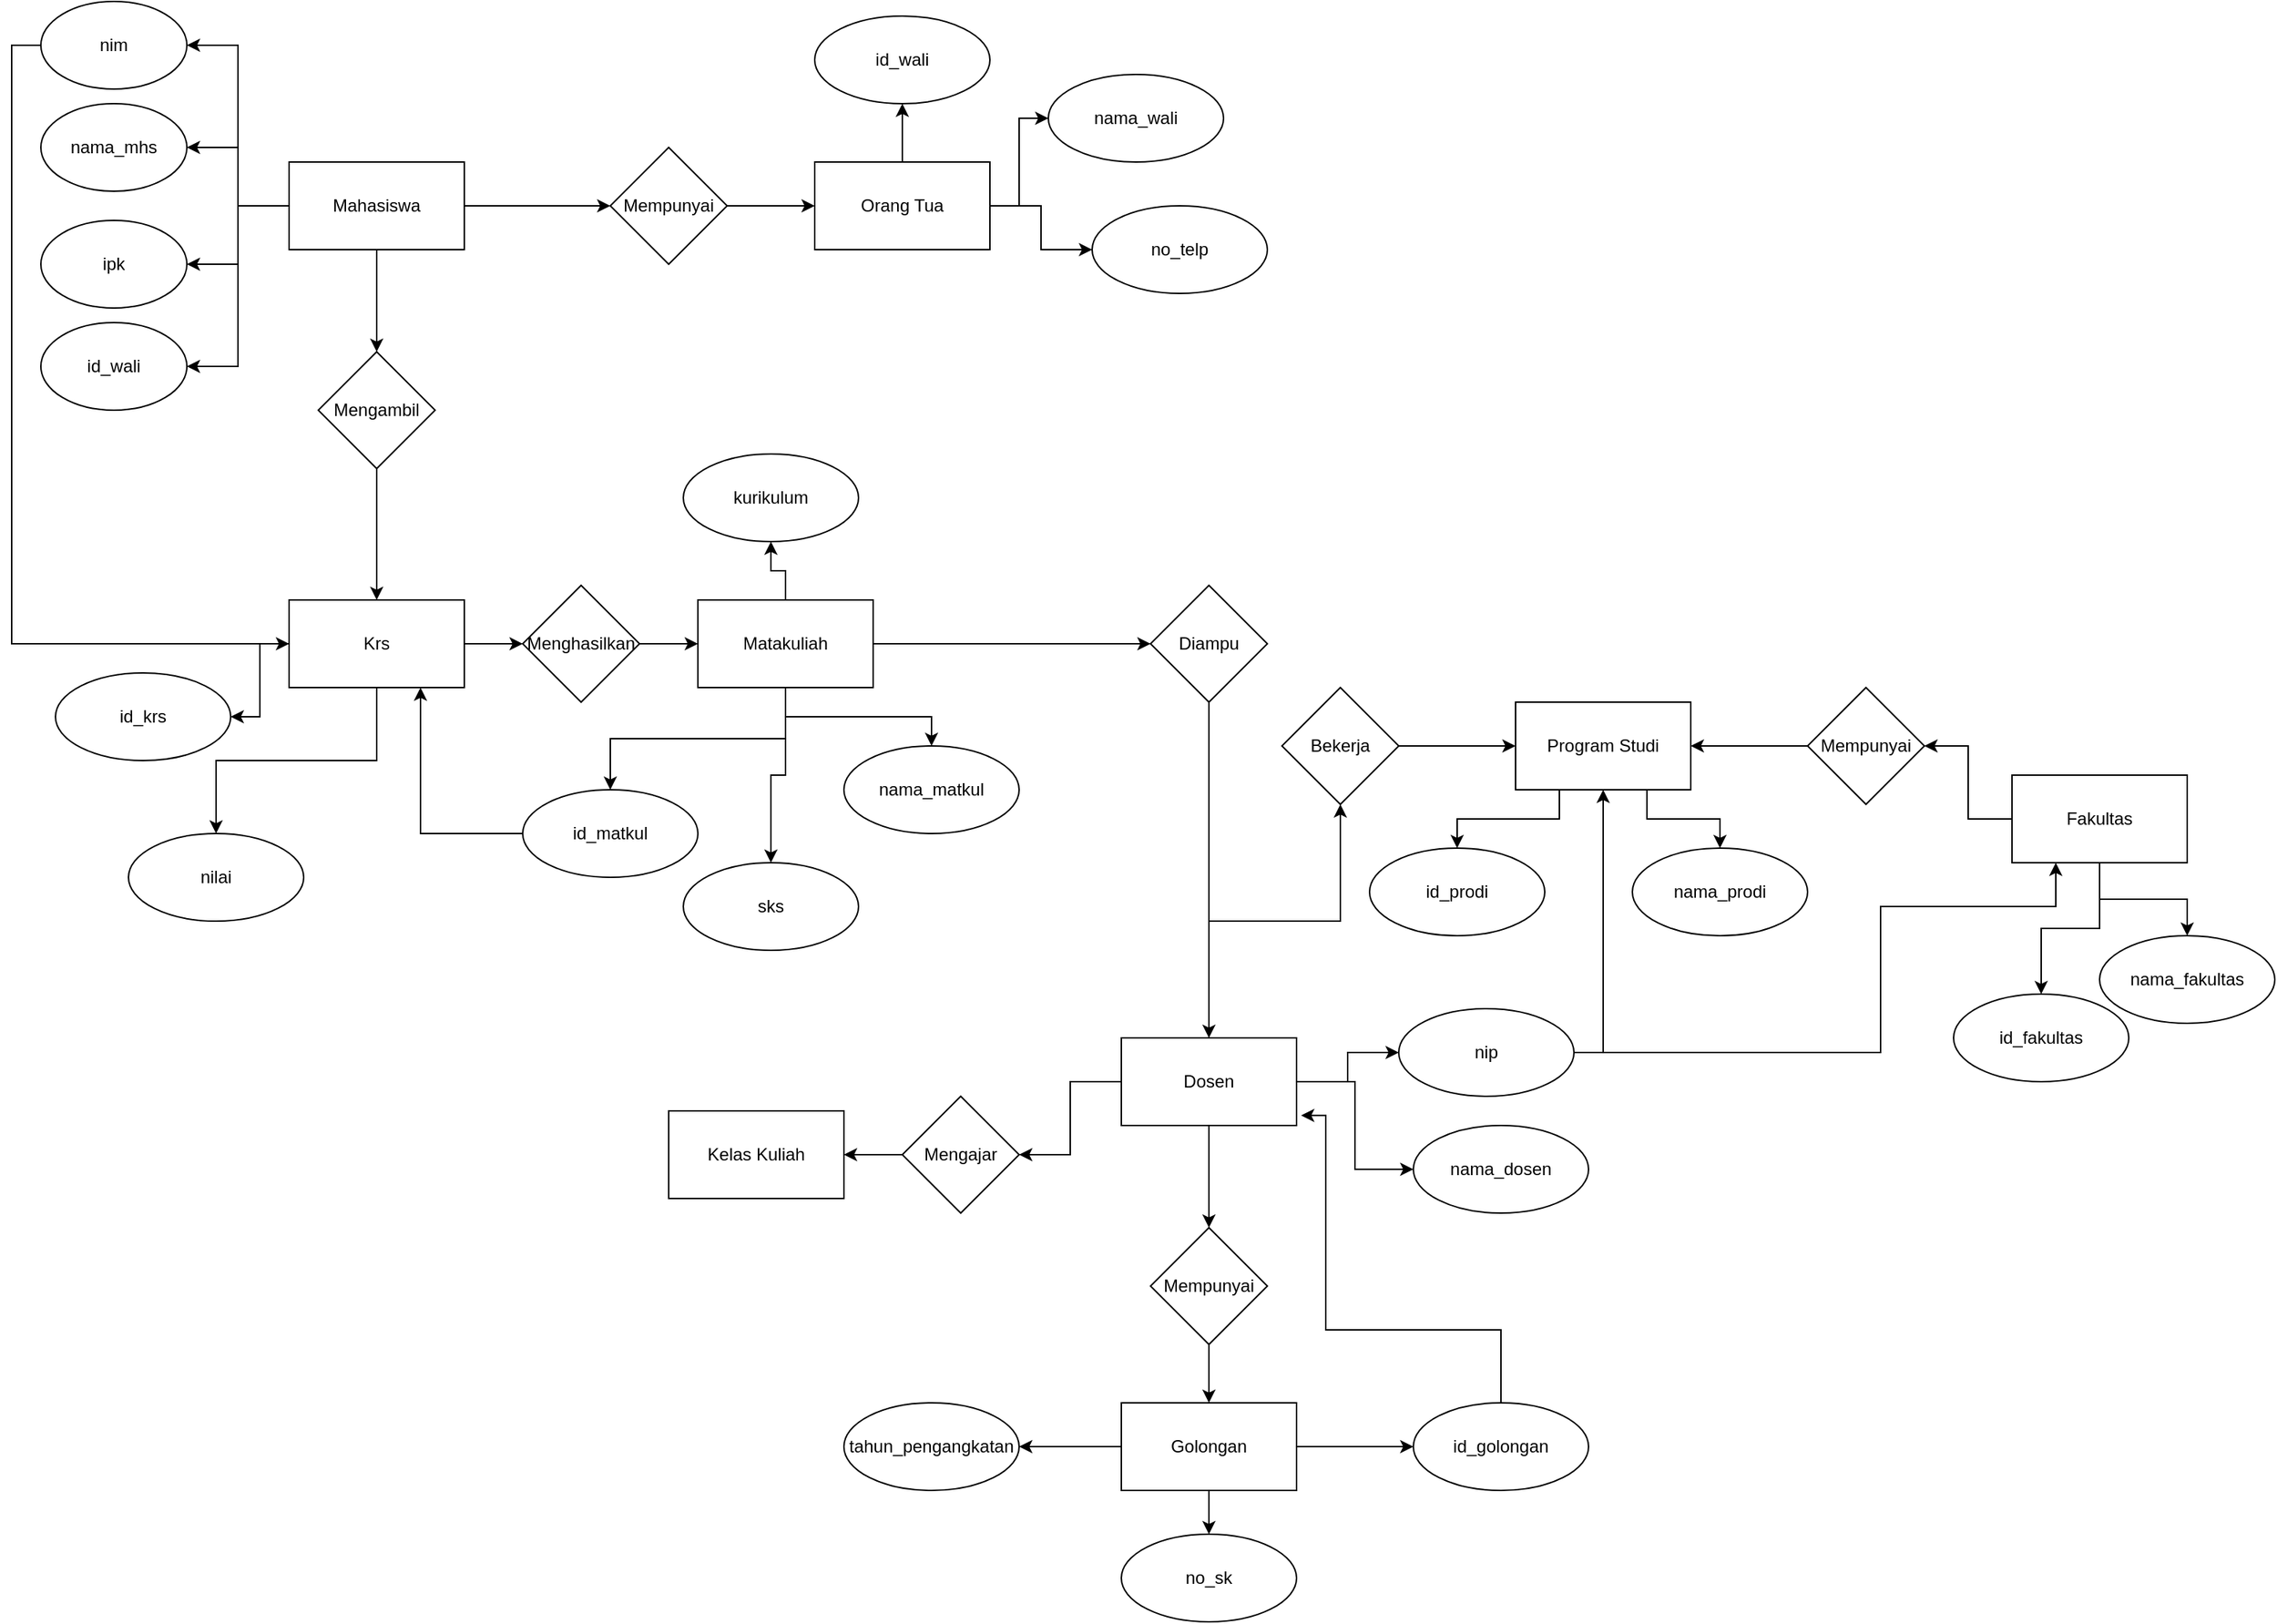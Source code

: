<mxfile version="15.6.8" type="github"><diagram id="LZr_JtNC4HCCNw8eB3rf" name="Page-1"><mxGraphModel dx="2170" dy="2327" grid="1" gridSize="10" guides="1" tooltips="1" connect="1" arrows="1" fold="1" page="1" pageScale="1" pageWidth="1654" pageHeight="1169" math="0" shadow="0"><root><mxCell id="0"/><mxCell id="1" parent="0"/><mxCell id="7kTzbRn_7enQtJc66INV-7" style="edgeStyle=orthogonalEdgeStyle;rounded=0;orthogonalLoop=1;jettySize=auto;html=1;exitX=0;exitY=0.5;exitDx=0;exitDy=0;entryX=1;entryY=0.5;entryDx=0;entryDy=0;" edge="1" parent="1" source="7kTzbRn_7enQtJc66INV-1" target="7kTzbRn_7enQtJc66INV-2"><mxGeometry relative="1" as="geometry"/></mxCell><mxCell id="7kTzbRn_7enQtJc66INV-8" style="edgeStyle=orthogonalEdgeStyle;rounded=0;orthogonalLoop=1;jettySize=auto;html=1;exitX=0;exitY=0.5;exitDx=0;exitDy=0;" edge="1" parent="1" source="7kTzbRn_7enQtJc66INV-1" target="7kTzbRn_7enQtJc66INV-3"><mxGeometry relative="1" as="geometry"/></mxCell><mxCell id="7kTzbRn_7enQtJc66INV-9" style="edgeStyle=orthogonalEdgeStyle;rounded=0;orthogonalLoop=1;jettySize=auto;html=1;exitX=0;exitY=0.5;exitDx=0;exitDy=0;" edge="1" parent="1" source="7kTzbRn_7enQtJc66INV-1" target="7kTzbRn_7enQtJc66INV-4"><mxGeometry relative="1" as="geometry"/></mxCell><mxCell id="7kTzbRn_7enQtJc66INV-10" style="edgeStyle=orthogonalEdgeStyle;rounded=0;orthogonalLoop=1;jettySize=auto;html=1;exitX=0;exitY=0.5;exitDx=0;exitDy=0;entryX=1;entryY=0.5;entryDx=0;entryDy=0;" edge="1" parent="1" source="7kTzbRn_7enQtJc66INV-1" target="7kTzbRn_7enQtJc66INV-5"><mxGeometry relative="1" as="geometry"/></mxCell><mxCell id="7kTzbRn_7enQtJc66INV-14" value="" style="edgeStyle=orthogonalEdgeStyle;rounded=0;orthogonalLoop=1;jettySize=auto;html=1;" edge="1" parent="1" source="7kTzbRn_7enQtJc66INV-1" target="7kTzbRn_7enQtJc66INV-13"><mxGeometry relative="1" as="geometry"/></mxCell><mxCell id="7kTzbRn_7enQtJc66INV-87" value="" style="edgeStyle=orthogonalEdgeStyle;rounded=0;orthogonalLoop=1;jettySize=auto;html=1;" edge="1" parent="1" source="7kTzbRn_7enQtJc66INV-1" target="7kTzbRn_7enQtJc66INV-86"><mxGeometry relative="1" as="geometry"/></mxCell><mxCell id="7kTzbRn_7enQtJc66INV-1" value="Mahasiswa" style="rounded=0;whiteSpace=wrap;html=1;" vertex="1" parent="1"><mxGeometry x="280" y="-1020" width="120" height="60" as="geometry"/></mxCell><mxCell id="7kTzbRn_7enQtJc66INV-19" style="edgeStyle=orthogonalEdgeStyle;rounded=0;orthogonalLoop=1;jettySize=auto;html=1;exitX=0;exitY=0.5;exitDx=0;exitDy=0;entryX=0;entryY=0.5;entryDx=0;entryDy=0;" edge="1" parent="1" source="7kTzbRn_7enQtJc66INV-2" target="7kTzbRn_7enQtJc66INV-15"><mxGeometry relative="1" as="geometry"/></mxCell><mxCell id="7kTzbRn_7enQtJc66INV-2" value="nim" style="ellipse;whiteSpace=wrap;html=1;" vertex="1" parent="1"><mxGeometry x="110" y="-1130" width="100" height="60" as="geometry"/></mxCell><mxCell id="7kTzbRn_7enQtJc66INV-3" value="nama_mhs" style="ellipse;whiteSpace=wrap;html=1;" vertex="1" parent="1"><mxGeometry x="110" y="-1060" width="100" height="60" as="geometry"/></mxCell><mxCell id="7kTzbRn_7enQtJc66INV-4" value="ipk" style="ellipse;whiteSpace=wrap;html=1;" vertex="1" parent="1"><mxGeometry x="110" y="-980" width="100" height="60" as="geometry"/></mxCell><mxCell id="7kTzbRn_7enQtJc66INV-5" value="id_wali" style="ellipse;whiteSpace=wrap;html=1;" vertex="1" parent="1"><mxGeometry x="110" y="-910" width="100" height="60" as="geometry"/></mxCell><mxCell id="7kTzbRn_7enQtJc66INV-16" value="" style="edgeStyle=orthogonalEdgeStyle;rounded=0;orthogonalLoop=1;jettySize=auto;html=1;" edge="1" parent="1" source="7kTzbRn_7enQtJc66INV-13" target="7kTzbRn_7enQtJc66INV-15"><mxGeometry relative="1" as="geometry"/></mxCell><mxCell id="7kTzbRn_7enQtJc66INV-13" value="Mengambil" style="rhombus;whiteSpace=wrap;html=1;rounded=0;" vertex="1" parent="1"><mxGeometry x="300" y="-890" width="80" height="80" as="geometry"/></mxCell><mxCell id="7kTzbRn_7enQtJc66INV-21" value="" style="edgeStyle=orthogonalEdgeStyle;rounded=0;orthogonalLoop=1;jettySize=auto;html=1;" edge="1" parent="1" source="7kTzbRn_7enQtJc66INV-15" target="7kTzbRn_7enQtJc66INV-20"><mxGeometry relative="1" as="geometry"/></mxCell><mxCell id="7kTzbRn_7enQtJc66INV-25" value="" style="edgeStyle=orthogonalEdgeStyle;rounded=0;orthogonalLoop=1;jettySize=auto;html=1;" edge="1" parent="1" source="7kTzbRn_7enQtJc66INV-15" target="7kTzbRn_7enQtJc66INV-24"><mxGeometry relative="1" as="geometry"/></mxCell><mxCell id="7kTzbRn_7enQtJc66INV-27" value="" style="edgeStyle=orthogonalEdgeStyle;rounded=0;orthogonalLoop=1;jettySize=auto;html=1;" edge="1" parent="1" source="7kTzbRn_7enQtJc66INV-15" target="7kTzbRn_7enQtJc66INV-26"><mxGeometry relative="1" as="geometry"/></mxCell><mxCell id="7kTzbRn_7enQtJc66INV-15" value="Krs" style="whiteSpace=wrap;html=1;rounded=0;" vertex="1" parent="1"><mxGeometry x="280" y="-720" width="120" height="60" as="geometry"/></mxCell><mxCell id="7kTzbRn_7enQtJc66INV-30" value="" style="edgeStyle=orthogonalEdgeStyle;rounded=0;orthogonalLoop=1;jettySize=auto;html=1;" edge="1" parent="1" source="7kTzbRn_7enQtJc66INV-17" target="7kTzbRn_7enQtJc66INV-29"><mxGeometry relative="1" as="geometry"/></mxCell><mxCell id="7kTzbRn_7enQtJc66INV-32" value="" style="edgeStyle=orthogonalEdgeStyle;rounded=0;orthogonalLoop=1;jettySize=auto;html=1;" edge="1" parent="1" source="7kTzbRn_7enQtJc66INV-17" target="7kTzbRn_7enQtJc66INV-31"><mxGeometry relative="1" as="geometry"/></mxCell><mxCell id="7kTzbRn_7enQtJc66INV-34" value="" style="edgeStyle=orthogonalEdgeStyle;rounded=0;orthogonalLoop=1;jettySize=auto;html=1;" edge="1" parent="1" source="7kTzbRn_7enQtJc66INV-17" target="7kTzbRn_7enQtJc66INV-33"><mxGeometry relative="1" as="geometry"/></mxCell><mxCell id="7kTzbRn_7enQtJc66INV-36" value="" style="edgeStyle=orthogonalEdgeStyle;rounded=0;orthogonalLoop=1;jettySize=auto;html=1;" edge="1" parent="1" source="7kTzbRn_7enQtJc66INV-17" target="7kTzbRn_7enQtJc66INV-35"><mxGeometry relative="1" as="geometry"/></mxCell><mxCell id="7kTzbRn_7enQtJc66INV-39" value="" style="edgeStyle=orthogonalEdgeStyle;rounded=0;orthogonalLoop=1;jettySize=auto;html=1;" edge="1" parent="1" source="7kTzbRn_7enQtJc66INV-17" target="7kTzbRn_7enQtJc66INV-38"><mxGeometry relative="1" as="geometry"/></mxCell><mxCell id="7kTzbRn_7enQtJc66INV-17" value="Matakuliah" style="whiteSpace=wrap;html=1;rounded=0;" vertex="1" parent="1"><mxGeometry x="560" y="-720" width="120" height="60" as="geometry"/></mxCell><mxCell id="7kTzbRn_7enQtJc66INV-20" value="id_krs" style="ellipse;whiteSpace=wrap;html=1;rounded=0;" vertex="1" parent="1"><mxGeometry x="120" y="-670" width="120" height="60" as="geometry"/></mxCell><mxCell id="7kTzbRn_7enQtJc66INV-24" value="nilai" style="ellipse;whiteSpace=wrap;html=1;rounded=0;" vertex="1" parent="1"><mxGeometry x="170" y="-560" width="120" height="60" as="geometry"/></mxCell><mxCell id="7kTzbRn_7enQtJc66INV-28" style="edgeStyle=orthogonalEdgeStyle;rounded=0;orthogonalLoop=1;jettySize=auto;html=1;exitX=1;exitY=0.5;exitDx=0;exitDy=0;entryX=0;entryY=0.5;entryDx=0;entryDy=0;" edge="1" parent="1" source="7kTzbRn_7enQtJc66INV-26" target="7kTzbRn_7enQtJc66INV-17"><mxGeometry relative="1" as="geometry"/></mxCell><mxCell id="7kTzbRn_7enQtJc66INV-26" value="Menghasilkan" style="rhombus;whiteSpace=wrap;html=1;rounded=0;" vertex="1" parent="1"><mxGeometry x="440" y="-730" width="80" height="80" as="geometry"/></mxCell><mxCell id="7kTzbRn_7enQtJc66INV-37" style="edgeStyle=orthogonalEdgeStyle;rounded=0;orthogonalLoop=1;jettySize=auto;html=1;exitX=0;exitY=0.5;exitDx=0;exitDy=0;entryX=0.75;entryY=1;entryDx=0;entryDy=0;" edge="1" parent="1" source="7kTzbRn_7enQtJc66INV-29" target="7kTzbRn_7enQtJc66INV-15"><mxGeometry relative="1" as="geometry"/></mxCell><mxCell id="7kTzbRn_7enQtJc66INV-29" value="id_matkul" style="ellipse;whiteSpace=wrap;html=1;rounded=0;" vertex="1" parent="1"><mxGeometry x="440" y="-590" width="120" height="60" as="geometry"/></mxCell><mxCell id="7kTzbRn_7enQtJc66INV-31" value="nama_matkul" style="ellipse;whiteSpace=wrap;html=1;rounded=0;" vertex="1" parent="1"><mxGeometry x="660" y="-620" width="120" height="60" as="geometry"/></mxCell><mxCell id="7kTzbRn_7enQtJc66INV-33" value="sks" style="ellipse;whiteSpace=wrap;html=1;rounded=0;" vertex="1" parent="1"><mxGeometry x="550" y="-540" width="120" height="60" as="geometry"/></mxCell><mxCell id="7kTzbRn_7enQtJc66INV-35" value="kurikulum" style="ellipse;whiteSpace=wrap;html=1;rounded=0;" vertex="1" parent="1"><mxGeometry x="550" y="-820" width="120" height="60" as="geometry"/></mxCell><mxCell id="7kTzbRn_7enQtJc66INV-41" value="" style="edgeStyle=orthogonalEdgeStyle;rounded=0;orthogonalLoop=1;jettySize=auto;html=1;" edge="1" parent="1" source="7kTzbRn_7enQtJc66INV-38" target="7kTzbRn_7enQtJc66INV-40"><mxGeometry relative="1" as="geometry"/></mxCell><mxCell id="7kTzbRn_7enQtJc66INV-38" value="Diampu" style="rhombus;whiteSpace=wrap;html=1;rounded=0;" vertex="1" parent="1"><mxGeometry x="870" y="-730" width="80" height="80" as="geometry"/></mxCell><mxCell id="7kTzbRn_7enQtJc66INV-44" value="" style="edgeStyle=orthogonalEdgeStyle;rounded=0;orthogonalLoop=1;jettySize=auto;html=1;" edge="1" parent="1" source="7kTzbRn_7enQtJc66INV-40" target="7kTzbRn_7enQtJc66INV-43"><mxGeometry relative="1" as="geometry"/></mxCell><mxCell id="7kTzbRn_7enQtJc66INV-50" value="" style="edgeStyle=orthogonalEdgeStyle;rounded=0;orthogonalLoop=1;jettySize=auto;html=1;" edge="1" parent="1" source="7kTzbRn_7enQtJc66INV-40" target="7kTzbRn_7enQtJc66INV-49"><mxGeometry relative="1" as="geometry"/></mxCell><mxCell id="7kTzbRn_7enQtJc66INV-58" value="" style="edgeStyle=orthogonalEdgeStyle;rounded=0;orthogonalLoop=1;jettySize=auto;html=1;" edge="1" parent="1" source="7kTzbRn_7enQtJc66INV-40" target="7kTzbRn_7enQtJc66INV-57"><mxGeometry relative="1" as="geometry"/></mxCell><mxCell id="7kTzbRn_7enQtJc66INV-60" value="" style="edgeStyle=orthogonalEdgeStyle;rounded=0;orthogonalLoop=1;jettySize=auto;html=1;" edge="1" parent="1" source="7kTzbRn_7enQtJc66INV-40" target="7kTzbRn_7enQtJc66INV-59"><mxGeometry relative="1" as="geometry"/></mxCell><mxCell id="7kTzbRn_7enQtJc66INV-62" value="" style="edgeStyle=orthogonalEdgeStyle;rounded=0;orthogonalLoop=1;jettySize=auto;html=1;" edge="1" parent="1" source="7kTzbRn_7enQtJc66INV-40" target="7kTzbRn_7enQtJc66INV-61"><mxGeometry relative="1" as="geometry"/></mxCell><mxCell id="7kTzbRn_7enQtJc66INV-40" value="Dosen" style="whiteSpace=wrap;html=1;rounded=0;" vertex="1" parent="1"><mxGeometry x="850" y="-420" width="120" height="60" as="geometry"/></mxCell><mxCell id="7kTzbRn_7enQtJc66INV-46" value="" style="edgeStyle=orthogonalEdgeStyle;rounded=0;orthogonalLoop=1;jettySize=auto;html=1;" edge="1" parent="1" source="7kTzbRn_7enQtJc66INV-43" target="7kTzbRn_7enQtJc66INV-45"><mxGeometry relative="1" as="geometry"/></mxCell><mxCell id="7kTzbRn_7enQtJc66INV-43" value="Mengajar" style="rhombus;whiteSpace=wrap;html=1;rounded=0;" vertex="1" parent="1"><mxGeometry x="700" y="-380" width="80" height="80" as="geometry"/></mxCell><mxCell id="7kTzbRn_7enQtJc66INV-45" value="Kelas Kuliah" style="whiteSpace=wrap;html=1;rounded=0;" vertex="1" parent="1"><mxGeometry x="540" y="-370" width="120" height="60" as="geometry"/></mxCell><mxCell id="7kTzbRn_7enQtJc66INV-52" value="" style="edgeStyle=orthogonalEdgeStyle;rounded=0;orthogonalLoop=1;jettySize=auto;html=1;" edge="1" parent="1" source="7kTzbRn_7enQtJc66INV-49" target="7kTzbRn_7enQtJc66INV-51"><mxGeometry relative="1" as="geometry"/></mxCell><mxCell id="7kTzbRn_7enQtJc66INV-49" value="Bekerja" style="rhombus;whiteSpace=wrap;html=1;rounded=0;" vertex="1" parent="1"><mxGeometry x="960" y="-660" width="80" height="80" as="geometry"/></mxCell><mxCell id="7kTzbRn_7enQtJc66INV-73" value="" style="edgeStyle=orthogonalEdgeStyle;rounded=0;orthogonalLoop=1;jettySize=auto;html=1;" edge="1" parent="1" source="7kTzbRn_7enQtJc66INV-51" target="7kTzbRn_7enQtJc66INV-72"><mxGeometry relative="1" as="geometry"><Array as="points"><mxPoint x="1150" y="-570"/><mxPoint x="1080" y="-570"/></Array></mxGeometry></mxCell><mxCell id="7kTzbRn_7enQtJc66INV-75" value="" style="edgeStyle=orthogonalEdgeStyle;rounded=0;orthogonalLoop=1;jettySize=auto;html=1;" edge="1" parent="1" source="7kTzbRn_7enQtJc66INV-51" target="7kTzbRn_7enQtJc66INV-74"><mxGeometry relative="1" as="geometry"><Array as="points"><mxPoint x="1210" y="-570"/><mxPoint x="1260" y="-570"/></Array></mxGeometry></mxCell><mxCell id="7kTzbRn_7enQtJc66INV-51" value="Program Studi" style="whiteSpace=wrap;html=1;rounded=0;" vertex="1" parent="1"><mxGeometry x="1120" y="-650" width="120" height="60" as="geometry"/></mxCell><mxCell id="7kTzbRn_7enQtJc66INV-85" style="edgeStyle=orthogonalEdgeStyle;rounded=0;orthogonalLoop=1;jettySize=auto;html=1;exitX=0;exitY=0.5;exitDx=0;exitDy=0;entryX=1;entryY=0.5;entryDx=0;entryDy=0;" edge="1" parent="1" source="7kTzbRn_7enQtJc66INV-53" target="7kTzbRn_7enQtJc66INV-51"><mxGeometry relative="1" as="geometry"/></mxCell><mxCell id="7kTzbRn_7enQtJc66INV-53" value="Mempunyai" style="rhombus;whiteSpace=wrap;html=1;rounded=0;" vertex="1" parent="1"><mxGeometry x="1320" y="-660" width="80" height="80" as="geometry"/></mxCell><mxCell id="7kTzbRn_7enQtJc66INV-80" value="" style="edgeStyle=orthogonalEdgeStyle;rounded=0;orthogonalLoop=1;jettySize=auto;html=1;" edge="1" parent="1" source="7kTzbRn_7enQtJc66INV-55" target="7kTzbRn_7enQtJc66INV-79"><mxGeometry relative="1" as="geometry"/></mxCell><mxCell id="7kTzbRn_7enQtJc66INV-82" value="" style="edgeStyle=orthogonalEdgeStyle;rounded=0;orthogonalLoop=1;jettySize=auto;html=1;" edge="1" parent="1" source="7kTzbRn_7enQtJc66INV-55" target="7kTzbRn_7enQtJc66INV-81"><mxGeometry relative="1" as="geometry"/></mxCell><mxCell id="7kTzbRn_7enQtJc66INV-84" style="edgeStyle=orthogonalEdgeStyle;rounded=0;orthogonalLoop=1;jettySize=auto;html=1;exitX=0;exitY=0.5;exitDx=0;exitDy=0;entryX=1;entryY=0.5;entryDx=0;entryDy=0;" edge="1" parent="1" source="7kTzbRn_7enQtJc66INV-55" target="7kTzbRn_7enQtJc66INV-53"><mxGeometry relative="1" as="geometry"/></mxCell><mxCell id="7kTzbRn_7enQtJc66INV-55" value="Fakultas" style="whiteSpace=wrap;html=1;rounded=0;" vertex="1" parent="1"><mxGeometry x="1460" y="-600" width="120" height="60" as="geometry"/></mxCell><mxCell id="7kTzbRn_7enQtJc66INV-76" style="edgeStyle=orthogonalEdgeStyle;rounded=0;orthogonalLoop=1;jettySize=auto;html=1;exitX=1;exitY=0.5;exitDx=0;exitDy=0;" edge="1" parent="1" source="7kTzbRn_7enQtJc66INV-57" target="7kTzbRn_7enQtJc66INV-51"><mxGeometry relative="1" as="geometry"><mxPoint x="1180" y="-580" as="targetPoint"/></mxGeometry></mxCell><mxCell id="7kTzbRn_7enQtJc66INV-83" style="edgeStyle=orthogonalEdgeStyle;rounded=0;orthogonalLoop=1;jettySize=auto;html=1;exitX=1;exitY=0.5;exitDx=0;exitDy=0;entryX=0.25;entryY=1;entryDx=0;entryDy=0;" edge="1" parent="1" source="7kTzbRn_7enQtJc66INV-57" target="7kTzbRn_7enQtJc66INV-55"><mxGeometry relative="1" as="geometry"><Array as="points"><mxPoint x="1370" y="-410"/><mxPoint x="1370" y="-510"/><mxPoint x="1490" y="-510"/></Array></mxGeometry></mxCell><mxCell id="7kTzbRn_7enQtJc66INV-57" value="nip" style="ellipse;whiteSpace=wrap;html=1;rounded=0;" vertex="1" parent="1"><mxGeometry x="1040" y="-440" width="120" height="60" as="geometry"/></mxCell><mxCell id="7kTzbRn_7enQtJc66INV-59" value="nama_dosen" style="ellipse;whiteSpace=wrap;html=1;rounded=0;" vertex="1" parent="1"><mxGeometry x="1050" y="-360" width="120" height="60" as="geometry"/></mxCell><mxCell id="7kTzbRn_7enQtJc66INV-64" value="" style="edgeStyle=orthogonalEdgeStyle;rounded=0;orthogonalLoop=1;jettySize=auto;html=1;" edge="1" parent="1" source="7kTzbRn_7enQtJc66INV-61" target="7kTzbRn_7enQtJc66INV-63"><mxGeometry relative="1" as="geometry"/></mxCell><mxCell id="7kTzbRn_7enQtJc66INV-61" value="Mempunyai" style="rhombus;whiteSpace=wrap;html=1;rounded=0;" vertex="1" parent="1"><mxGeometry x="870" y="-290" width="80" height="80" as="geometry"/></mxCell><mxCell id="7kTzbRn_7enQtJc66INV-66" value="" style="edgeStyle=orthogonalEdgeStyle;rounded=0;orthogonalLoop=1;jettySize=auto;html=1;" edge="1" parent="1" source="7kTzbRn_7enQtJc66INV-63" target="7kTzbRn_7enQtJc66INV-65"><mxGeometry relative="1" as="geometry"/></mxCell><mxCell id="7kTzbRn_7enQtJc66INV-68" value="" style="edgeStyle=orthogonalEdgeStyle;rounded=0;orthogonalLoop=1;jettySize=auto;html=1;" edge="1" parent="1" source="7kTzbRn_7enQtJc66INV-63" target="7kTzbRn_7enQtJc66INV-67"><mxGeometry relative="1" as="geometry"/></mxCell><mxCell id="7kTzbRn_7enQtJc66INV-70" value="" style="edgeStyle=orthogonalEdgeStyle;rounded=0;orthogonalLoop=1;jettySize=auto;html=1;" edge="1" parent="1" source="7kTzbRn_7enQtJc66INV-63" target="7kTzbRn_7enQtJc66INV-69"><mxGeometry relative="1" as="geometry"/></mxCell><mxCell id="7kTzbRn_7enQtJc66INV-63" value="Golongan" style="whiteSpace=wrap;html=1;rounded=0;" vertex="1" parent="1"><mxGeometry x="850" y="-170" width="120" height="60" as="geometry"/></mxCell><mxCell id="7kTzbRn_7enQtJc66INV-78" style="edgeStyle=orthogonalEdgeStyle;rounded=0;orthogonalLoop=1;jettySize=auto;html=1;entryX=1.026;entryY=0.885;entryDx=0;entryDy=0;entryPerimeter=0;" edge="1" parent="1" source="7kTzbRn_7enQtJc66INV-65" target="7kTzbRn_7enQtJc66INV-40"><mxGeometry relative="1" as="geometry"><Array as="points"><mxPoint x="1110" y="-220"/><mxPoint x="990" y="-220"/><mxPoint x="990" y="-367"/></Array></mxGeometry></mxCell><mxCell id="7kTzbRn_7enQtJc66INV-65" value="id_golongan" style="ellipse;whiteSpace=wrap;html=1;rounded=0;" vertex="1" parent="1"><mxGeometry x="1050" y="-170" width="120" height="60" as="geometry"/></mxCell><mxCell id="7kTzbRn_7enQtJc66INV-67" value="tahun_pengangkatan" style="ellipse;whiteSpace=wrap;html=1;rounded=0;" vertex="1" parent="1"><mxGeometry x="660" y="-170" width="120" height="60" as="geometry"/></mxCell><mxCell id="7kTzbRn_7enQtJc66INV-69" value="no_sk" style="ellipse;whiteSpace=wrap;html=1;rounded=0;" vertex="1" parent="1"><mxGeometry x="850" y="-80" width="120" height="60" as="geometry"/></mxCell><mxCell id="7kTzbRn_7enQtJc66INV-72" value="id_prodi" style="ellipse;whiteSpace=wrap;html=1;rounded=0;" vertex="1" parent="1"><mxGeometry x="1020" y="-550" width="120" height="60" as="geometry"/></mxCell><mxCell id="7kTzbRn_7enQtJc66INV-74" value="nama_prodi" style="ellipse;whiteSpace=wrap;html=1;rounded=0;" vertex="1" parent="1"><mxGeometry x="1200" y="-550" width="120" height="60" as="geometry"/></mxCell><mxCell id="7kTzbRn_7enQtJc66INV-79" value="id_fakultas" style="ellipse;whiteSpace=wrap;html=1;rounded=0;" vertex="1" parent="1"><mxGeometry x="1420" y="-450" width="120" height="60" as="geometry"/></mxCell><mxCell id="7kTzbRn_7enQtJc66INV-81" value="nama_fakultas" style="ellipse;whiteSpace=wrap;html=1;rounded=0;" vertex="1" parent="1"><mxGeometry x="1520" y="-490" width="120" height="60" as="geometry"/></mxCell><mxCell id="7kTzbRn_7enQtJc66INV-89" value="" style="edgeStyle=orthogonalEdgeStyle;rounded=0;orthogonalLoop=1;jettySize=auto;html=1;" edge="1" parent="1" source="7kTzbRn_7enQtJc66INV-86" target="7kTzbRn_7enQtJc66INV-88"><mxGeometry relative="1" as="geometry"/></mxCell><mxCell id="7kTzbRn_7enQtJc66INV-86" value="Mempunyai" style="rhombus;whiteSpace=wrap;html=1;rounded=0;" vertex="1" parent="1"><mxGeometry x="500" y="-1030" width="80" height="80" as="geometry"/></mxCell><mxCell id="7kTzbRn_7enQtJc66INV-91" value="" style="edgeStyle=orthogonalEdgeStyle;rounded=0;orthogonalLoop=1;jettySize=auto;html=1;" edge="1" parent="1" source="7kTzbRn_7enQtJc66INV-88" target="7kTzbRn_7enQtJc66INV-90"><mxGeometry relative="1" as="geometry"/></mxCell><mxCell id="7kTzbRn_7enQtJc66INV-93" value="" style="edgeStyle=orthogonalEdgeStyle;rounded=0;orthogonalLoop=1;jettySize=auto;html=1;" edge="1" parent="1" source="7kTzbRn_7enQtJc66INV-88" target="7kTzbRn_7enQtJc66INV-92"><mxGeometry relative="1" as="geometry"/></mxCell><mxCell id="7kTzbRn_7enQtJc66INV-95" value="" style="edgeStyle=orthogonalEdgeStyle;rounded=0;orthogonalLoop=1;jettySize=auto;html=1;" edge="1" parent="1" source="7kTzbRn_7enQtJc66INV-88" target="7kTzbRn_7enQtJc66INV-94"><mxGeometry relative="1" as="geometry"/></mxCell><mxCell id="7kTzbRn_7enQtJc66INV-88" value="Orang Tua" style="whiteSpace=wrap;html=1;rounded=0;" vertex="1" parent="1"><mxGeometry x="640" y="-1020" width="120" height="60" as="geometry"/></mxCell><mxCell id="7kTzbRn_7enQtJc66INV-90" value="id_wali" style="ellipse;whiteSpace=wrap;html=1;rounded=0;" vertex="1" parent="1"><mxGeometry x="640" y="-1120" width="120" height="60" as="geometry"/></mxCell><mxCell id="7kTzbRn_7enQtJc66INV-92" value="nama_wali" style="ellipse;whiteSpace=wrap;html=1;rounded=0;" vertex="1" parent="1"><mxGeometry x="800" y="-1080" width="120" height="60" as="geometry"/></mxCell><mxCell id="7kTzbRn_7enQtJc66INV-94" value="no_telp" style="ellipse;whiteSpace=wrap;html=1;rounded=0;" vertex="1" parent="1"><mxGeometry x="830" y="-990" width="120" height="60" as="geometry"/></mxCell></root></mxGraphModel></diagram></mxfile>